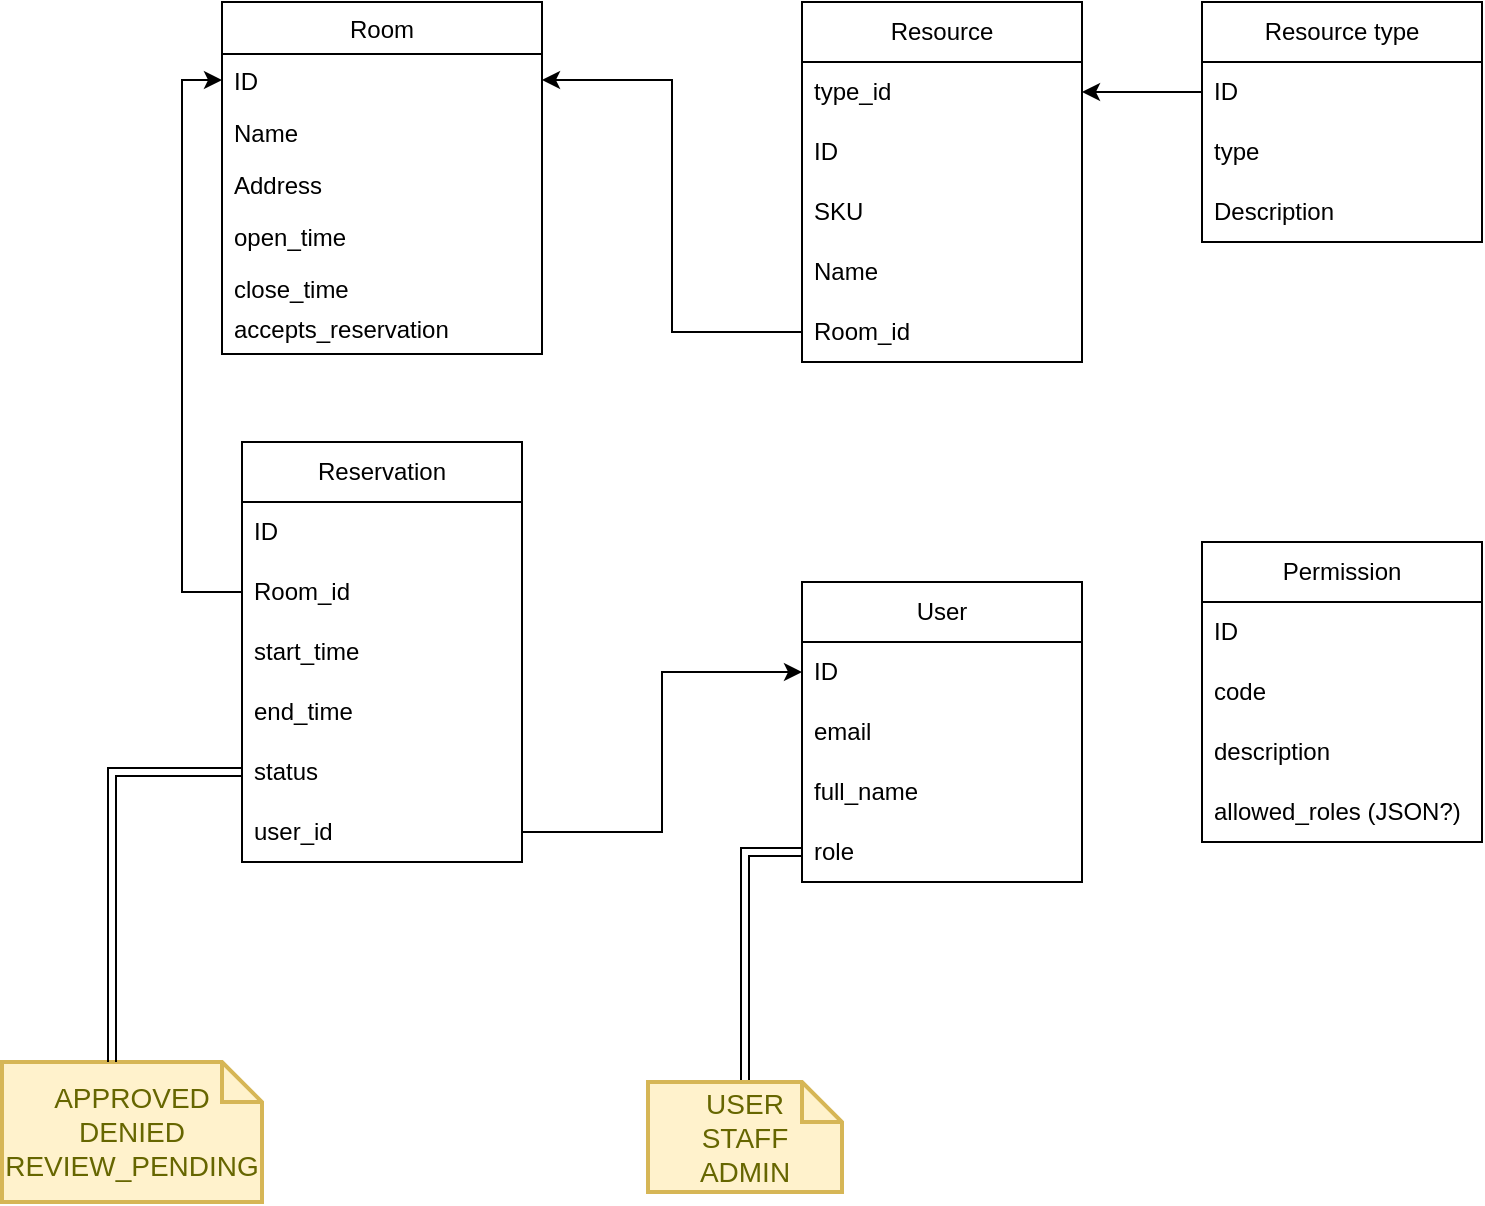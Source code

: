 <mxfile version="24.6.4" type="device" pages="2">
  <diagram id="C5RBs43oDa-KdzZeNtuy" name="Models">
    <mxGraphModel dx="1430" dy="874" grid="1" gridSize="10" guides="1" tooltips="1" connect="1" arrows="1" fold="1" page="1" pageScale="1" pageWidth="827" pageHeight="1169" math="0" shadow="0">
      <root>
        <mxCell id="WIyWlLk6GJQsqaUBKTNV-0" />
        <mxCell id="WIyWlLk6GJQsqaUBKTNV-1" parent="WIyWlLk6GJQsqaUBKTNV-0" />
        <mxCell id="zkfFHV4jXpPFQw0GAbJ--0" value="Room" style="swimlane;fontStyle=0;align=center;verticalAlign=top;childLayout=stackLayout;horizontal=1;startSize=26;horizontalStack=0;resizeParent=1;resizeLast=0;collapsible=1;marginBottom=0;rounded=0;shadow=0;strokeWidth=1;" parent="WIyWlLk6GJQsqaUBKTNV-1" vertex="1">
          <mxGeometry x="120" y="80" width="160" height="176" as="geometry">
            <mxRectangle x="230" y="140" width="160" height="26" as="alternateBounds" />
          </mxGeometry>
        </mxCell>
        <mxCell id="zkfFHV4jXpPFQw0GAbJ--1" value="ID" style="text;align=left;verticalAlign=top;spacingLeft=4;spacingRight=4;overflow=hidden;rotatable=0;points=[[0,0.5],[1,0.5]];portConstraint=eastwest;" parent="zkfFHV4jXpPFQw0GAbJ--0" vertex="1">
          <mxGeometry y="26" width="160" height="26" as="geometry" />
        </mxCell>
        <mxCell id="zkfFHV4jXpPFQw0GAbJ--2" value="Name" style="text;align=left;verticalAlign=top;spacingLeft=4;spacingRight=4;overflow=hidden;rotatable=0;points=[[0,0.5],[1,0.5]];portConstraint=eastwest;rounded=0;shadow=0;html=0;" parent="zkfFHV4jXpPFQw0GAbJ--0" vertex="1">
          <mxGeometry y="52" width="160" height="26" as="geometry" />
        </mxCell>
        <mxCell id="zkfFHV4jXpPFQw0GAbJ--3" value="Address" style="text;align=left;verticalAlign=top;spacingLeft=4;spacingRight=4;overflow=hidden;rotatable=0;points=[[0,0.5],[1,0.5]];portConstraint=eastwest;rounded=0;shadow=0;html=0;" parent="zkfFHV4jXpPFQw0GAbJ--0" vertex="1">
          <mxGeometry y="78" width="160" height="26" as="geometry" />
        </mxCell>
        <mxCell id="c6MX5Jm36uoIwOyCMV_s-15" value="open_time" style="text;align=left;verticalAlign=top;spacingLeft=4;spacingRight=4;overflow=hidden;rotatable=0;points=[[0,0.5],[1,0.5]];portConstraint=eastwest;rounded=0;shadow=0;html=0;" vertex="1" parent="zkfFHV4jXpPFQw0GAbJ--0">
          <mxGeometry y="104" width="160" height="26" as="geometry" />
        </mxCell>
        <mxCell id="c6MX5Jm36uoIwOyCMV_s-16" value="close_time" style="text;align=left;verticalAlign=top;spacingLeft=4;spacingRight=4;overflow=hidden;rotatable=0;points=[[0,0.5],[1,0.5]];portConstraint=eastwest;rounded=0;shadow=0;html=0;" vertex="1" parent="zkfFHV4jXpPFQw0GAbJ--0">
          <mxGeometry y="130" width="160" height="20" as="geometry" />
        </mxCell>
        <mxCell id="_X7pfnl_EVZwebFAo0XA-1" value="accepts_reservation" style="text;align=left;verticalAlign=top;spacingLeft=4;spacingRight=4;overflow=hidden;rotatable=0;points=[[0,0.5],[1,0.5]];portConstraint=eastwest;rounded=0;shadow=0;html=0;" vertex="1" parent="zkfFHV4jXpPFQw0GAbJ--0">
          <mxGeometry y="150" width="160" height="26" as="geometry" />
        </mxCell>
        <mxCell id="c6MX5Jm36uoIwOyCMV_s-0" value="Resource" style="swimlane;fontStyle=0;childLayout=stackLayout;horizontal=1;startSize=30;horizontalStack=0;resizeParent=1;resizeParentMax=0;resizeLast=0;collapsible=1;marginBottom=0;whiteSpace=wrap;html=1;" vertex="1" parent="WIyWlLk6GJQsqaUBKTNV-1">
          <mxGeometry x="410" y="80" width="140" height="180" as="geometry">
            <mxRectangle x="430" y="270" width="90" height="30" as="alternateBounds" />
          </mxGeometry>
        </mxCell>
        <mxCell id="c6MX5Jm36uoIwOyCMV_s-1" value="type_id" style="text;strokeColor=none;fillColor=none;align=left;verticalAlign=middle;spacingLeft=4;spacingRight=4;overflow=hidden;points=[[0,0.5],[1,0.5]];portConstraint=eastwest;rotatable=0;whiteSpace=wrap;html=1;" vertex="1" parent="c6MX5Jm36uoIwOyCMV_s-0">
          <mxGeometry y="30" width="140" height="30" as="geometry" />
        </mxCell>
        <mxCell id="c6MX5Jm36uoIwOyCMV_s-2" value="ID" style="text;strokeColor=none;fillColor=none;align=left;verticalAlign=middle;spacingLeft=4;spacingRight=4;overflow=hidden;points=[[0,0.5],[1,0.5]];portConstraint=eastwest;rotatable=0;whiteSpace=wrap;html=1;" vertex="1" parent="c6MX5Jm36uoIwOyCMV_s-0">
          <mxGeometry y="60" width="140" height="30" as="geometry" />
        </mxCell>
        <object label="SKU" ID="" id="c6MX5Jm36uoIwOyCMV_s-3">
          <mxCell style="text;strokeColor=none;fillColor=none;align=left;verticalAlign=middle;spacingLeft=4;spacingRight=4;overflow=hidden;points=[[0,0.5],[1,0.5]];portConstraint=eastwest;rotatable=0;whiteSpace=wrap;html=1;" vertex="1" parent="c6MX5Jm36uoIwOyCMV_s-0">
            <mxGeometry y="90" width="140" height="30" as="geometry" />
          </mxCell>
        </object>
        <object label="Name" ID="" id="c6MX5Jm36uoIwOyCMV_s-5">
          <mxCell style="text;strokeColor=none;fillColor=none;align=left;verticalAlign=middle;spacingLeft=4;spacingRight=4;overflow=hidden;points=[[0,0.5],[1,0.5]];portConstraint=eastwest;rotatable=0;whiteSpace=wrap;html=1;" vertex="1" parent="c6MX5Jm36uoIwOyCMV_s-0">
            <mxGeometry y="120" width="140" height="30" as="geometry" />
          </mxCell>
        </object>
        <mxCell id="c6MX5Jm36uoIwOyCMV_s-13" value="Room_id" style="text;strokeColor=none;fillColor=none;align=left;verticalAlign=middle;spacingLeft=4;spacingRight=4;overflow=hidden;points=[[0,0.5],[1,0.5]];portConstraint=eastwest;rotatable=0;whiteSpace=wrap;html=1;" vertex="1" parent="c6MX5Jm36uoIwOyCMV_s-0">
          <mxGeometry y="150" width="140" height="30" as="geometry" />
        </mxCell>
        <mxCell id="c6MX5Jm36uoIwOyCMV_s-14" style="edgeStyle=orthogonalEdgeStyle;rounded=0;orthogonalLoop=1;jettySize=auto;html=1;exitX=0;exitY=0.5;exitDx=0;exitDy=0;entryX=1;entryY=0.5;entryDx=0;entryDy=0;" edge="1" parent="WIyWlLk6GJQsqaUBKTNV-1" source="c6MX5Jm36uoIwOyCMV_s-13" target="zkfFHV4jXpPFQw0GAbJ--1">
          <mxGeometry relative="1" as="geometry" />
        </mxCell>
        <mxCell id="c6MX5Jm36uoIwOyCMV_s-22" value="Reservation" style="swimlane;fontStyle=0;childLayout=stackLayout;horizontal=1;startSize=30;horizontalStack=0;resizeParent=1;resizeParentMax=0;resizeLast=0;collapsible=1;marginBottom=0;whiteSpace=wrap;html=1;" vertex="1" parent="WIyWlLk6GJQsqaUBKTNV-1">
          <mxGeometry x="130" y="300" width="140" height="210" as="geometry" />
        </mxCell>
        <mxCell id="c6MX5Jm36uoIwOyCMV_s-23" value="ID" style="text;strokeColor=none;fillColor=none;align=left;verticalAlign=middle;spacingLeft=4;spacingRight=4;overflow=hidden;points=[[0,0.5],[1,0.5]];portConstraint=eastwest;rotatable=0;whiteSpace=wrap;html=1;" vertex="1" parent="c6MX5Jm36uoIwOyCMV_s-22">
          <mxGeometry y="30" width="140" height="30" as="geometry" />
        </mxCell>
        <mxCell id="c6MX5Jm36uoIwOyCMV_s-24" value="Room_id" style="text;strokeColor=none;fillColor=none;align=left;verticalAlign=middle;spacingLeft=4;spacingRight=4;overflow=hidden;points=[[0,0.5],[1,0.5]];portConstraint=eastwest;rotatable=0;whiteSpace=wrap;html=1;" vertex="1" parent="c6MX5Jm36uoIwOyCMV_s-22">
          <mxGeometry y="60" width="140" height="30" as="geometry" />
        </mxCell>
        <mxCell id="c6MX5Jm36uoIwOyCMV_s-27" value="start_time" style="text;strokeColor=none;fillColor=none;align=left;verticalAlign=middle;spacingLeft=4;spacingRight=4;overflow=hidden;points=[[0,0.5],[1,0.5]];portConstraint=eastwest;rotatable=0;whiteSpace=wrap;html=1;" vertex="1" parent="c6MX5Jm36uoIwOyCMV_s-22">
          <mxGeometry y="90" width="140" height="30" as="geometry" />
        </mxCell>
        <mxCell id="c6MX5Jm36uoIwOyCMV_s-28" value="end_time" style="text;strokeColor=none;fillColor=none;align=left;verticalAlign=middle;spacingLeft=4;spacingRight=4;overflow=hidden;points=[[0,0.5],[1,0.5]];portConstraint=eastwest;rotatable=0;whiteSpace=wrap;html=1;" vertex="1" parent="c6MX5Jm36uoIwOyCMV_s-22">
          <mxGeometry y="120" width="140" height="30" as="geometry" />
        </mxCell>
        <mxCell id="c6MX5Jm36uoIwOyCMV_s-29" value="status" style="text;strokeColor=none;fillColor=none;align=left;verticalAlign=middle;spacingLeft=4;spacingRight=4;overflow=hidden;points=[[0,0.5],[1,0.5]];portConstraint=eastwest;rotatable=0;whiteSpace=wrap;html=1;" vertex="1" parent="c6MX5Jm36uoIwOyCMV_s-22">
          <mxGeometry y="150" width="140" height="30" as="geometry" />
        </mxCell>
        <mxCell id="c6MX5Jm36uoIwOyCMV_s-35" value="user_id" style="text;strokeColor=none;fillColor=none;align=left;verticalAlign=middle;spacingLeft=4;spacingRight=4;overflow=hidden;points=[[0,0.5],[1,0.5]];portConstraint=eastwest;rotatable=0;whiteSpace=wrap;html=1;" vertex="1" parent="c6MX5Jm36uoIwOyCMV_s-22">
          <mxGeometry y="180" width="140" height="30" as="geometry" />
        </mxCell>
        <mxCell id="c6MX5Jm36uoIwOyCMV_s-26" style="edgeStyle=orthogonalEdgeStyle;rounded=0;orthogonalLoop=1;jettySize=auto;html=1;entryX=0;entryY=0.5;entryDx=0;entryDy=0;" edge="1" parent="WIyWlLk6GJQsqaUBKTNV-1" source="c6MX5Jm36uoIwOyCMV_s-24" target="zkfFHV4jXpPFQw0GAbJ--1">
          <mxGeometry relative="1" as="geometry" />
        </mxCell>
        <mxCell id="c6MX5Jm36uoIwOyCMV_s-30" value="User" style="swimlane;fontStyle=0;childLayout=stackLayout;horizontal=1;startSize=30;horizontalStack=0;resizeParent=1;resizeParentMax=0;resizeLast=0;collapsible=1;marginBottom=0;whiteSpace=wrap;html=1;" vertex="1" parent="WIyWlLk6GJQsqaUBKTNV-1">
          <mxGeometry x="410" y="370" width="140" height="150" as="geometry" />
        </mxCell>
        <mxCell id="c6MX5Jm36uoIwOyCMV_s-31" value="ID" style="text;strokeColor=none;fillColor=none;align=left;verticalAlign=middle;spacingLeft=4;spacingRight=4;overflow=hidden;points=[[0,0.5],[1,0.5]];portConstraint=eastwest;rotatable=0;whiteSpace=wrap;html=1;" vertex="1" parent="c6MX5Jm36uoIwOyCMV_s-30">
          <mxGeometry y="30" width="140" height="30" as="geometry" />
        </mxCell>
        <mxCell id="c6MX5Jm36uoIwOyCMV_s-32" value="email" style="text;strokeColor=none;fillColor=none;align=left;verticalAlign=middle;spacingLeft=4;spacingRight=4;overflow=hidden;points=[[0,0.5],[1,0.5]];portConstraint=eastwest;rotatable=0;whiteSpace=wrap;html=1;" vertex="1" parent="c6MX5Jm36uoIwOyCMV_s-30">
          <mxGeometry y="60" width="140" height="30" as="geometry" />
        </mxCell>
        <mxCell id="c6MX5Jm36uoIwOyCMV_s-33" value="full_name" style="text;strokeColor=none;fillColor=none;align=left;verticalAlign=middle;spacingLeft=4;spacingRight=4;overflow=hidden;points=[[0,0.5],[1,0.5]];portConstraint=eastwest;rotatable=0;whiteSpace=wrap;html=1;" vertex="1" parent="c6MX5Jm36uoIwOyCMV_s-30">
          <mxGeometry y="90" width="140" height="30" as="geometry" />
        </mxCell>
        <mxCell id="c6MX5Jm36uoIwOyCMV_s-37" value="role" style="text;strokeColor=none;fillColor=none;align=left;verticalAlign=middle;spacingLeft=4;spacingRight=4;overflow=hidden;points=[[0,0.5],[1,0.5]];portConstraint=eastwest;rotatable=0;whiteSpace=wrap;html=1;" vertex="1" parent="c6MX5Jm36uoIwOyCMV_s-30">
          <mxGeometry y="120" width="140" height="30" as="geometry" />
        </mxCell>
        <mxCell id="c6MX5Jm36uoIwOyCMV_s-36" style="edgeStyle=orthogonalEdgeStyle;rounded=0;orthogonalLoop=1;jettySize=auto;html=1;exitX=1;exitY=0.5;exitDx=0;exitDy=0;entryX=0;entryY=0.5;entryDx=0;entryDy=0;" edge="1" parent="WIyWlLk6GJQsqaUBKTNV-1" source="c6MX5Jm36uoIwOyCMV_s-35" target="c6MX5Jm36uoIwOyCMV_s-31">
          <mxGeometry relative="1" as="geometry" />
        </mxCell>
        <mxCell id="B8yTy8F_inQEa9dZgEYF-2" value="Permission" style="swimlane;fontStyle=0;childLayout=stackLayout;horizontal=1;startSize=30;horizontalStack=0;resizeParent=1;resizeParentMax=0;resizeLast=0;collapsible=1;marginBottom=0;whiteSpace=wrap;html=1;" vertex="1" parent="WIyWlLk6GJQsqaUBKTNV-1">
          <mxGeometry x="610" y="350" width="140" height="150" as="geometry" />
        </mxCell>
        <mxCell id="B8yTy8F_inQEa9dZgEYF-3" value="ID" style="text;strokeColor=none;fillColor=none;align=left;verticalAlign=middle;spacingLeft=4;spacingRight=4;overflow=hidden;points=[[0,0.5],[1,0.5]];portConstraint=eastwest;rotatable=0;whiteSpace=wrap;html=1;" vertex="1" parent="B8yTy8F_inQEa9dZgEYF-2">
          <mxGeometry y="30" width="140" height="30" as="geometry" />
        </mxCell>
        <mxCell id="B8yTy8F_inQEa9dZgEYF-4" value="code" style="text;strokeColor=none;fillColor=none;align=left;verticalAlign=middle;spacingLeft=4;spacingRight=4;overflow=hidden;points=[[0,0.5],[1,0.5]];portConstraint=eastwest;rotatable=0;whiteSpace=wrap;html=1;" vertex="1" parent="B8yTy8F_inQEa9dZgEYF-2">
          <mxGeometry y="60" width="140" height="30" as="geometry" />
        </mxCell>
        <mxCell id="B8yTy8F_inQEa9dZgEYF-5" value="description" style="text;strokeColor=none;fillColor=none;align=left;verticalAlign=middle;spacingLeft=4;spacingRight=4;overflow=hidden;points=[[0,0.5],[1,0.5]];portConstraint=eastwest;rotatable=0;whiteSpace=wrap;html=1;" vertex="1" parent="B8yTy8F_inQEa9dZgEYF-2">
          <mxGeometry y="90" width="140" height="30" as="geometry" />
        </mxCell>
        <mxCell id="B8yTy8F_inQEa9dZgEYF-6" value="allowed_roles (JSON?)" style="text;strokeColor=none;fillColor=none;align=left;verticalAlign=middle;spacingLeft=4;spacingRight=4;overflow=hidden;points=[[0,0.5],[1,0.5]];portConstraint=eastwest;rotatable=0;whiteSpace=wrap;html=1;" vertex="1" parent="B8yTy8F_inQEa9dZgEYF-2">
          <mxGeometry y="120" width="140" height="30" as="geometry" />
        </mxCell>
        <mxCell id="3XjU-9w9F38XPgWx8_mN-0" value="APPROVED&lt;div&gt;DENIED&lt;/div&gt;&lt;div&gt;REVIEW_PENDING&lt;/div&gt;" style="shape=note;strokeWidth=2;fontSize=14;size=20;whiteSpace=wrap;html=1;fillColor=#fff2cc;strokeColor=#d6b656;fontColor=#666600;" vertex="1" parent="WIyWlLk6GJQsqaUBKTNV-1">
          <mxGeometry x="10" y="610" width="130" height="70" as="geometry" />
        </mxCell>
        <mxCell id="3XjU-9w9F38XPgWx8_mN-1" style="edgeStyle=orthogonalEdgeStyle;rounded=0;orthogonalLoop=1;jettySize=auto;html=1;entryX=0;entryY=0;entryDx=55;entryDy=0;entryPerimeter=0;shape=link;" edge="1" parent="WIyWlLk6GJQsqaUBKTNV-1" source="c6MX5Jm36uoIwOyCMV_s-29" target="3XjU-9w9F38XPgWx8_mN-0">
          <mxGeometry relative="1" as="geometry" />
        </mxCell>
        <mxCell id="3XjU-9w9F38XPgWx8_mN-3" style="edgeStyle=orthogonalEdgeStyle;rounded=0;orthogonalLoop=1;jettySize=auto;html=1;exitX=0.5;exitY=0;exitDx=0;exitDy=0;exitPerimeter=0;entryX=0;entryY=0.5;entryDx=0;entryDy=0;shape=link;" edge="1" parent="WIyWlLk6GJQsqaUBKTNV-1" source="3XjU-9w9F38XPgWx8_mN-2" target="c6MX5Jm36uoIwOyCMV_s-37">
          <mxGeometry relative="1" as="geometry" />
        </mxCell>
        <mxCell id="3XjU-9w9F38XPgWx8_mN-2" value="USER&lt;div&gt;STAFF&lt;/div&gt;&lt;div&gt;ADMIN&lt;/div&gt;" style="shape=note;strokeWidth=2;fontSize=14;size=20;whiteSpace=wrap;html=1;fillColor=#fff2cc;strokeColor=#d6b656;fontColor=#666600;" vertex="1" parent="WIyWlLk6GJQsqaUBKTNV-1">
          <mxGeometry x="333" y="620" width="97" height="55" as="geometry" />
        </mxCell>
        <mxCell id="vz52FQaph0CFfUyy2_EX-0" value="Resource type" style="swimlane;fontStyle=0;childLayout=stackLayout;horizontal=1;startSize=30;horizontalStack=0;resizeParent=1;resizeParentMax=0;resizeLast=0;collapsible=1;marginBottom=0;whiteSpace=wrap;html=1;" vertex="1" parent="WIyWlLk6GJQsqaUBKTNV-1">
          <mxGeometry x="610" y="80" width="140" height="120" as="geometry" />
        </mxCell>
        <mxCell id="vz52FQaph0CFfUyy2_EX-1" value="ID" style="text;strokeColor=none;fillColor=none;align=left;verticalAlign=middle;spacingLeft=4;spacingRight=4;overflow=hidden;points=[[0,0.5],[1,0.5]];portConstraint=eastwest;rotatable=0;whiteSpace=wrap;html=1;" vertex="1" parent="vz52FQaph0CFfUyy2_EX-0">
          <mxGeometry y="30" width="140" height="30" as="geometry" />
        </mxCell>
        <mxCell id="vz52FQaph0CFfUyy2_EX-2" value="type" style="text;strokeColor=none;fillColor=none;align=left;verticalAlign=middle;spacingLeft=4;spacingRight=4;overflow=hidden;points=[[0,0.5],[1,0.5]];portConstraint=eastwest;rotatable=0;whiteSpace=wrap;html=1;" vertex="1" parent="vz52FQaph0CFfUyy2_EX-0">
          <mxGeometry y="60" width="140" height="30" as="geometry" />
        </mxCell>
        <mxCell id="vz52FQaph0CFfUyy2_EX-3" value="Description" style="text;strokeColor=none;fillColor=none;align=left;verticalAlign=middle;spacingLeft=4;spacingRight=4;overflow=hidden;points=[[0,0.5],[1,0.5]];portConstraint=eastwest;rotatable=0;whiteSpace=wrap;html=1;" vertex="1" parent="vz52FQaph0CFfUyy2_EX-0">
          <mxGeometry y="90" width="140" height="30" as="geometry" />
        </mxCell>
        <mxCell id="vz52FQaph0CFfUyy2_EX-4" style="edgeStyle=orthogonalEdgeStyle;rounded=0;orthogonalLoop=1;jettySize=auto;html=1;" edge="1" parent="WIyWlLk6GJQsqaUBKTNV-1" source="vz52FQaph0CFfUyy2_EX-1" target="c6MX5Jm36uoIwOyCMV_s-1">
          <mxGeometry relative="1" as="geometry" />
        </mxCell>
      </root>
    </mxGraphModel>
  </diagram>
  <diagram id="9RDrmUVTTVLc6BlS70QW" name="Users">
    <mxGraphModel dx="2304" dy="1408" grid="1" gridSize="10" guides="1" tooltips="1" connect="1" arrows="1" fold="1" page="1" pageScale="1" pageWidth="1000" pageHeight="2200" math="0" shadow="0">
      <root>
        <mxCell id="0" />
        <mxCell id="1" parent="0" />
        <mxCell id="rcITRklgDgrTLdnSgAKB-1" value="Regular user" style="shape=actor;whiteSpace=wrap;html=1;" vertex="1" parent="1">
          <mxGeometry x="361.5" y="50" width="40" height="60" as="geometry" />
        </mxCell>
        <mxCell id="8LUgnTnxpEEuJkNweMVP-16" style="edgeStyle=orthogonalEdgeStyle;rounded=0;orthogonalLoop=1;jettySize=auto;html=1;entryX=1;entryY=0.5;entryDx=0;entryDy=0;" edge="1" parent="1" source="rcITRklgDgrTLdnSgAKB-2" target="rcITRklgDgrTLdnSgAKB-9">
          <mxGeometry relative="1" as="geometry" />
        </mxCell>
        <mxCell id="rcITRklgDgrTLdnSgAKB-2" value="Create/Update my reservation" style="rhombus;whiteSpace=wrap;html=1;" vertex="1" parent="1">
          <mxGeometry x="321.5" y="150" width="120" height="80" as="geometry" />
        </mxCell>
        <mxCell id="rcITRklgDgrTLdnSgAKB-6" value="Staff" style="shape=actor;whiteSpace=wrap;html=1;" vertex="1" parent="1">
          <mxGeometry x="590" y="50" width="40" height="60" as="geometry" />
        </mxCell>
        <mxCell id="rcITRklgDgrTLdnSgAKB-7" value="" style="shape=mxgraph.cisco.computers_and_peripherals.pc;html=1;pointerEvents=1;dashed=0;fillColor=#036897;strokeColor=#ffffff;strokeWidth=2;verticalLabelPosition=bottom;verticalAlign=top;align=center;outlineConnect=0;" vertex="1" parent="1">
          <mxGeometry x="62" y="50" width="78" height="70" as="geometry" />
        </mxCell>
        <mxCell id="rcITRklgDgrTLdnSgAKB-9" value="Create/Update reservation" style="whiteSpace=wrap;html=1;" vertex="1" parent="1">
          <mxGeometry x="41" y="160" width="120" height="60" as="geometry" />
        </mxCell>
        <mxCell id="8LUgnTnxpEEuJkNweMVP-20" style="edgeStyle=orthogonalEdgeStyle;rounded=0;orthogonalLoop=1;jettySize=auto;html=1;exitX=0;exitY=0.5;exitDx=0;exitDy=0;" edge="1" parent="1" source="rcITRklgDgrTLdnSgAKB-11" target="rcITRklgDgrTLdnSgAKB-14">
          <mxGeometry relative="1" as="geometry" />
        </mxCell>
        <mxCell id="rcITRklgDgrTLdnSgAKB-11" value="List my reservations" style="rhombus;whiteSpace=wrap;html=1;" vertex="1" parent="1">
          <mxGeometry x="341.5" y="550" width="80" height="80" as="geometry" />
        </mxCell>
        <mxCell id="8LUgnTnxpEEuJkNweMVP-21" style="edgeStyle=orthogonalEdgeStyle;rounded=0;orthogonalLoop=1;jettySize=auto;html=1;entryX=0.5;entryY=1;entryDx=0;entryDy=0;" edge="1" parent="1" source="rcITRklgDgrTLdnSgAKB-12" target="rcITRklgDgrTLdnSgAKB-14">
          <mxGeometry relative="1" as="geometry" />
        </mxCell>
        <mxCell id="rcITRklgDgrTLdnSgAKB-12" value="List all reservations" style="rhombus;whiteSpace=wrap;html=1;" vertex="1" parent="1">
          <mxGeometry x="560" y="630" width="80" height="80" as="geometry" />
        </mxCell>
        <mxCell id="8LUgnTnxpEEuJkNweMVP-17" style="edgeStyle=orthogonalEdgeStyle;rounded=0;orthogonalLoop=1;jettySize=auto;html=1;" edge="1" parent="1" source="rcITRklgDgrTLdnSgAKB-13" target="rcITRklgDgrTLdnSgAKB-9">
          <mxGeometry relative="1" as="geometry" />
        </mxCell>
        <mxCell id="rcITRklgDgrTLdnSgAKB-13" value="Approve/Deny&lt;span style=&quot;background-color: initial;&quot;&gt;&amp;nbsp;reservation&lt;/span&gt;" style="rhombus;whiteSpace=wrap;html=1;" vertex="1" parent="1">
          <mxGeometry x="505" y="230" width="190" height="80" as="geometry" />
        </mxCell>
        <mxCell id="rcITRklgDgrTLdnSgAKB-14" value="List reservation" style="whiteSpace=wrap;html=1;" vertex="1" parent="1">
          <mxGeometry x="46" y="560" width="120" height="60" as="geometry" />
        </mxCell>
        <mxCell id="rcITRklgDgrTLdnSgAKB-18" value="Authenticate" style="whiteSpace=wrap;html=1;" vertex="1" parent="1">
          <mxGeometry x="41" y="2010" width="120" height="60" as="geometry" />
        </mxCell>
        <mxCell id="8LUgnTnxpEEuJkNweMVP-47" style="edgeStyle=orthogonalEdgeStyle;rounded=0;orthogonalLoop=1;jettySize=auto;html=1;" edge="1" parent="1" source="rcITRklgDgrTLdnSgAKB-20" target="rcITRklgDgrTLdnSgAKB-18">
          <mxGeometry relative="1" as="geometry" />
        </mxCell>
        <mxCell id="rcITRklgDgrTLdnSgAKB-20" value="Login/logout" style="rhombus;whiteSpace=wrap;html=1;" vertex="1" parent="1">
          <mxGeometry x="330.5" y="2000" width="80" height="80" as="geometry" />
        </mxCell>
        <mxCell id="61GhTZEKleQtqTt9Y7Nd-1" value="List Room" style="whiteSpace=wrap;html=1;" vertex="1" parent="1">
          <mxGeometry x="41" y="940" width="120" height="60" as="geometry" />
        </mxCell>
        <mxCell id="8LUgnTnxpEEuJkNweMVP-30" style="edgeStyle=orthogonalEdgeStyle;rounded=0;orthogonalLoop=1;jettySize=auto;html=1;exitX=0;exitY=0.5;exitDx=0;exitDy=0;entryX=1;entryY=0.5;entryDx=0;entryDy=0;" edge="1" parent="1" source="61GhTZEKleQtqTt9Y7Nd-3" target="61GhTZEKleQtqTt9Y7Nd-1">
          <mxGeometry relative="1" as="geometry" />
        </mxCell>
        <mxCell id="61GhTZEKleQtqTt9Y7Nd-3" value="See Rooms info" style="rhombus;whiteSpace=wrap;html=1;" vertex="1" parent="1">
          <mxGeometry x="330.5" y="930" width="80" height="80" as="geometry" />
        </mxCell>
        <mxCell id="bMz_eJsmacUYI-Yb3FLh-1" value="Admin" style="shape=actor;whiteSpace=wrap;html=1;" vertex="1" parent="1">
          <mxGeometry x="830" y="50" width="40" height="60" as="geometry" />
        </mxCell>
        <mxCell id="8LUgnTnxpEEuJkNweMVP-42" style="edgeStyle=orthogonalEdgeStyle;rounded=0;orthogonalLoop=1;jettySize=auto;html=1;entryX=0.5;entryY=1;entryDx=0;entryDy=0;" edge="1" parent="1" source="bMz_eJsmacUYI-Yb3FLh-2" target="bMz_eJsmacUYI-Yb3FLh-4">
          <mxGeometry relative="1" as="geometry" />
        </mxCell>
        <mxCell id="8LUgnTnxpEEuJkNweMVP-44" style="edgeStyle=orthogonalEdgeStyle;rounded=0;orthogonalLoop=1;jettySize=auto;html=1;exitX=0.5;exitY=1;exitDx=0;exitDy=0;entryX=1;entryY=0.5;entryDx=0;entryDy=0;" edge="1" parent="1" source="bMz_eJsmacUYI-Yb3FLh-2" target="8LUgnTnxpEEuJkNweMVP-43">
          <mxGeometry relative="1" as="geometry" />
        </mxCell>
        <mxCell id="bMz_eJsmacUYI-Yb3FLh-2" value="Manage users" style="rhombus;whiteSpace=wrap;html=1;" vertex="1" parent="1">
          <mxGeometry x="810" y="1660" width="80" height="80" as="geometry" />
        </mxCell>
        <mxCell id="bMz_eJsmacUYI-Yb3FLh-3" value="List users" style="whiteSpace=wrap;html=1;" vertex="1" parent="1">
          <mxGeometry x="40" y="1880" width="120" height="60" as="geometry" />
        </mxCell>
        <mxCell id="bMz_eJsmacUYI-Yb3FLh-4" value="Create/update user" style="whiteSpace=wrap;html=1;" vertex="1" parent="1">
          <mxGeometry x="41" y="1470" width="120" height="60" as="geometry" />
        </mxCell>
        <mxCell id="bMz_eJsmacUYI-Yb3FLh-7" value="" style="endArrow=none;dashed=1;html=1;rounded=0;" edge="1" parent="1">
          <mxGeometry width="50" height="50" relative="1" as="geometry">
            <mxPoint x="240" y="2120" as="sourcePoint" />
            <mxPoint x="240" y="50" as="targetPoint" />
          </mxGeometry>
        </mxCell>
        <mxCell id="8LUgnTnxpEEuJkNweMVP-1" value="List resource" style="whiteSpace=wrap;html=1;" vertex="1" parent="1">
          <mxGeometry x="41" y="1340" width="120" height="60" as="geometry" />
        </mxCell>
        <mxCell id="8LUgnTnxpEEuJkNweMVP-31" style="edgeStyle=orthogonalEdgeStyle;rounded=0;orthogonalLoop=1;jettySize=auto;html=1;exitX=0;exitY=0.5;exitDx=0;exitDy=0;entryX=1;entryY=0.5;entryDx=0;entryDy=0;" edge="1" parent="1" source="8LUgnTnxpEEuJkNweMVP-4" target="8LUgnTnxpEEuJkNweMVP-23">
          <mxGeometry relative="1" as="geometry" />
        </mxCell>
        <mxCell id="8LUgnTnxpEEuJkNweMVP-4" value="Create/Update Resources" style="rhombus;whiteSpace=wrap;html=1;" vertex="1" parent="1">
          <mxGeometry x="560" y="1040" width="80" height="80" as="geometry" />
        </mxCell>
        <mxCell id="8LUgnTnxpEEuJkNweMVP-6" value="Create/Update Room" style="whiteSpace=wrap;html=1;" vertex="1" parent="1">
          <mxGeometry x="41" y="720" width="120" height="60" as="geometry" />
        </mxCell>
        <mxCell id="8LUgnTnxpEEuJkNweMVP-25" style="edgeStyle=orthogonalEdgeStyle;rounded=0;orthogonalLoop=1;jettySize=auto;html=1;entryX=1;entryY=0.5;entryDx=0;entryDy=0;" edge="1" parent="1" source="8LUgnTnxpEEuJkNweMVP-7" target="8LUgnTnxpEEuJkNweMVP-6">
          <mxGeometry relative="1" as="geometry" />
        </mxCell>
        <mxCell id="8LUgnTnxpEEuJkNweMVP-27" style="edgeStyle=orthogonalEdgeStyle;rounded=0;orthogonalLoop=1;jettySize=auto;html=1;exitX=0.5;exitY=1;exitDx=0;exitDy=0;entryX=1;entryY=0.5;entryDx=0;entryDy=0;" edge="1" parent="1" source="8LUgnTnxpEEuJkNweMVP-7" target="8LUgnTnxpEEuJkNweMVP-22">
          <mxGeometry relative="1" as="geometry" />
        </mxCell>
        <mxCell id="8LUgnTnxpEEuJkNweMVP-7" value="Manage Room" style="rhombus;whiteSpace=wrap;html=1;" vertex="1" parent="1">
          <mxGeometry x="810" y="710" width="80" height="80" as="geometry" />
        </mxCell>
        <mxCell id="8LUgnTnxpEEuJkNweMVP-9" value="Delete reservation" style="whiteSpace=wrap;html=1;" vertex="1" parent="1">
          <mxGeometry x="41" y="400" width="120" height="60" as="geometry" />
        </mxCell>
        <mxCell id="8LUgnTnxpEEuJkNweMVP-18" style="edgeStyle=orthogonalEdgeStyle;rounded=0;orthogonalLoop=1;jettySize=auto;html=1;exitX=0;exitY=0.5;exitDx=0;exitDy=0;entryX=1;entryY=0.5;entryDx=0;entryDy=0;" edge="1" parent="1" source="8LUgnTnxpEEuJkNweMVP-11" target="8LUgnTnxpEEuJkNweMVP-9">
          <mxGeometry relative="1" as="geometry" />
        </mxCell>
        <mxCell id="8LUgnTnxpEEuJkNweMVP-11" value="Delete my reservation" style="rhombus;whiteSpace=wrap;html=1;" vertex="1" parent="1">
          <mxGeometry x="341.5" y="390" width="80" height="80" as="geometry" />
        </mxCell>
        <mxCell id="8LUgnTnxpEEuJkNweMVP-19" style="edgeStyle=orthogonalEdgeStyle;rounded=0;orthogonalLoop=1;jettySize=auto;html=1;exitX=0;exitY=0.5;exitDx=0;exitDy=0;entryX=0.5;entryY=1;entryDx=0;entryDy=0;" edge="1" parent="1" source="8LUgnTnxpEEuJkNweMVP-14" target="8LUgnTnxpEEuJkNweMVP-9">
          <mxGeometry relative="1" as="geometry" />
        </mxCell>
        <mxCell id="8LUgnTnxpEEuJkNweMVP-29" style="edgeStyle=orthogonalEdgeStyle;rounded=0;orthogonalLoop=1;jettySize=auto;html=1;entryX=0.5;entryY=1;entryDx=0;entryDy=0;" edge="1" parent="1" source="8LUgnTnxpEEuJkNweMVP-14" target="rcITRklgDgrTLdnSgAKB-9">
          <mxGeometry relative="1" as="geometry">
            <Array as="points">
              <mxPoint x="860" y="360" />
              <mxPoint x="101" y="360" />
            </Array>
          </mxGeometry>
        </mxCell>
        <mxCell id="8LUgnTnxpEEuJkNweMVP-14" value="Manage any reservation" style="rhombus;whiteSpace=wrap;html=1;" vertex="1" parent="1">
          <mxGeometry x="810" y="470" width="80" height="80" as="geometry" />
        </mxCell>
        <mxCell id="8LUgnTnxpEEuJkNweMVP-22" value="Delete Room" style="whiteSpace=wrap;html=1;" vertex="1" parent="1">
          <mxGeometry x="41" y="830" width="120" height="60" as="geometry" />
        </mxCell>
        <mxCell id="8LUgnTnxpEEuJkNweMVP-23" value="Create/Update resource" style="whiteSpace=wrap;html=1;" vertex="1" parent="1">
          <mxGeometry x="41" y="1050" width="120" height="60" as="geometry" />
        </mxCell>
        <mxCell id="8LUgnTnxpEEuJkNweMVP-24" value="Delete resource" style="whiteSpace=wrap;html=1;" vertex="1" parent="1">
          <mxGeometry x="41" y="1210" width="120" height="60" as="geometry" />
        </mxCell>
        <mxCell id="8LUgnTnxpEEuJkNweMVP-35" style="edgeStyle=orthogonalEdgeStyle;rounded=0;orthogonalLoop=1;jettySize=auto;html=1;exitX=0;exitY=0.5;exitDx=0;exitDy=0;entryX=1;entryY=0.5;entryDx=0;entryDy=0;" edge="1" parent="1" source="8LUgnTnxpEEuJkNweMVP-32" target="8LUgnTnxpEEuJkNweMVP-24">
          <mxGeometry relative="1" as="geometry" />
        </mxCell>
        <mxCell id="8LUgnTnxpEEuJkNweMVP-37" style="edgeStyle=orthogonalEdgeStyle;rounded=0;orthogonalLoop=1;jettySize=auto;html=1;exitX=0.5;exitY=0;exitDx=0;exitDy=0;entryX=0.5;entryY=1;entryDx=0;entryDy=0;" edge="1" parent="1" source="8LUgnTnxpEEuJkNweMVP-32" target="8LUgnTnxpEEuJkNweMVP-23">
          <mxGeometry relative="1" as="geometry">
            <Array as="points">
              <mxPoint x="850" y="1150" />
              <mxPoint x="101" y="1150" />
            </Array>
          </mxGeometry>
        </mxCell>
        <mxCell id="8LUgnTnxpEEuJkNweMVP-32" value="Manage any resource" style="rhombus;whiteSpace=wrap;html=1;" vertex="1" parent="1">
          <mxGeometry x="810" y="1200" width="80" height="80" as="geometry" />
        </mxCell>
        <mxCell id="8LUgnTnxpEEuJkNweMVP-34" style="edgeStyle=orthogonalEdgeStyle;rounded=0;orthogonalLoop=1;jettySize=auto;html=1;exitX=0;exitY=0.5;exitDx=0;exitDy=0;entryX=1;entryY=0.5;entryDx=0;entryDy=0;" edge="1" parent="1" source="8LUgnTnxpEEuJkNweMVP-33" target="8LUgnTnxpEEuJkNweMVP-1">
          <mxGeometry relative="1" as="geometry" />
        </mxCell>
        <mxCell id="8LUgnTnxpEEuJkNweMVP-33" value="See resource" style="rhombus;whiteSpace=wrap;html=1;" vertex="1" parent="1">
          <mxGeometry x="330.5" y="1330" width="80" height="80" as="geometry" />
        </mxCell>
        <mxCell id="8LUgnTnxpEEuJkNweMVP-40" style="edgeStyle=orthogonalEdgeStyle;rounded=0;orthogonalLoop=1;jettySize=auto;html=1;entryX=1;entryY=0.5;entryDx=0;entryDy=0;" edge="1" parent="1" source="8LUgnTnxpEEuJkNweMVP-38" target="bMz_eJsmacUYI-Yb3FLh-4">
          <mxGeometry relative="1" as="geometry" />
        </mxCell>
        <mxCell id="8LUgnTnxpEEuJkNweMVP-38" value="Register" style="rhombus;whiteSpace=wrap;html=1;" vertex="1" parent="1">
          <mxGeometry x="330.5" y="1460" width="80" height="80" as="geometry" />
        </mxCell>
        <mxCell id="8LUgnTnxpEEuJkNweMVP-41" style="edgeStyle=orthogonalEdgeStyle;rounded=0;orthogonalLoop=1;jettySize=auto;html=1;entryX=0.5;entryY=1;entryDx=0;entryDy=0;" edge="1" parent="1" source="8LUgnTnxpEEuJkNweMVP-39" target="bMz_eJsmacUYI-Yb3FLh-4">
          <mxGeometry relative="1" as="geometry" />
        </mxCell>
        <mxCell id="8LUgnTnxpEEuJkNweMVP-39" value="Modify my user information" style="rhombus;whiteSpace=wrap;html=1;" vertex="1" parent="1">
          <mxGeometry x="300" y="1580" width="141" height="80" as="geometry" />
        </mxCell>
        <mxCell id="8LUgnTnxpEEuJkNweMVP-43" value="Delete user" style="whiteSpace=wrap;html=1;" vertex="1" parent="1">
          <mxGeometry x="41" y="1760" width="120" height="60" as="geometry" />
        </mxCell>
        <mxCell id="8LUgnTnxpEEuJkNweMVP-46" style="edgeStyle=orthogonalEdgeStyle;rounded=0;orthogonalLoop=1;jettySize=auto;html=1;" edge="1" parent="1" source="8LUgnTnxpEEuJkNweMVP-45" target="bMz_eJsmacUYI-Yb3FLh-3">
          <mxGeometry relative="1" as="geometry" />
        </mxCell>
        <mxCell id="8LUgnTnxpEEuJkNweMVP-45" value="List users" style="rhombus;whiteSpace=wrap;html=1;" vertex="1" parent="1">
          <mxGeometry x="560" y="1870" width="80" height="80" as="geometry" />
        </mxCell>
        <mxCell id="8LUgnTnxpEEuJkNweMVP-48" value="" style="endArrow=none;dashed=1;html=1;rounded=0;" edge="1" parent="1">
          <mxGeometry width="50" height="50" relative="1" as="geometry">
            <mxPoint x="480" y="2120" as="sourcePoint" />
            <mxPoint x="480" y="50" as="targetPoint" />
          </mxGeometry>
        </mxCell>
        <mxCell id="8LUgnTnxpEEuJkNweMVP-49" value="" style="endArrow=none;dashed=1;html=1;rounded=0;" edge="1" parent="1">
          <mxGeometry width="50" height="50" relative="1" as="geometry">
            <mxPoint x="720" y="2120" as="sourcePoint" />
            <mxPoint x="720" y="50" as="targetPoint" />
          </mxGeometry>
        </mxCell>
        <mxCell id="8LUgnTnxpEEuJkNweMVP-50" value="" style="shape=flexArrow;endArrow=none;startArrow=classic;html=1;rounded=0;endFill=0;" edge="1" parent="1">
          <mxGeometry width="100" height="100" relative="1" as="geometry">
            <mxPoint x="650" y="79.63" as="sourcePoint" />
            <mxPoint x="810" y="80" as="targetPoint" />
          </mxGeometry>
        </mxCell>
        <mxCell id="8LUgnTnxpEEuJkNweMVP-51" value="Inherits permissions from" style="edgeLabel;html=1;align=center;verticalAlign=middle;resizable=0;points=[];" vertex="1" connectable="0" parent="8LUgnTnxpEEuJkNweMVP-50">
          <mxGeometry x="0.016" relative="1" as="geometry">
            <mxPoint as="offset" />
          </mxGeometry>
        </mxCell>
        <mxCell id="8LUgnTnxpEEuJkNweMVP-54" value="" style="shape=flexArrow;endArrow=none;startArrow=classic;html=1;rounded=0;endFill=0;" edge="1" parent="1">
          <mxGeometry width="100" height="100" relative="1" as="geometry">
            <mxPoint x="420" y="79.63" as="sourcePoint" />
            <mxPoint x="580" y="80" as="targetPoint" />
          </mxGeometry>
        </mxCell>
        <mxCell id="8LUgnTnxpEEuJkNweMVP-55" value="Inherits permissions from" style="edgeLabel;html=1;align=center;verticalAlign=middle;resizable=0;points=[];" vertex="1" connectable="0" parent="8LUgnTnxpEEuJkNweMVP-54">
          <mxGeometry x="0.016" relative="1" as="geometry">
            <mxPoint as="offset" />
          </mxGeometry>
        </mxCell>
      </root>
    </mxGraphModel>
  </diagram>
</mxfile>
